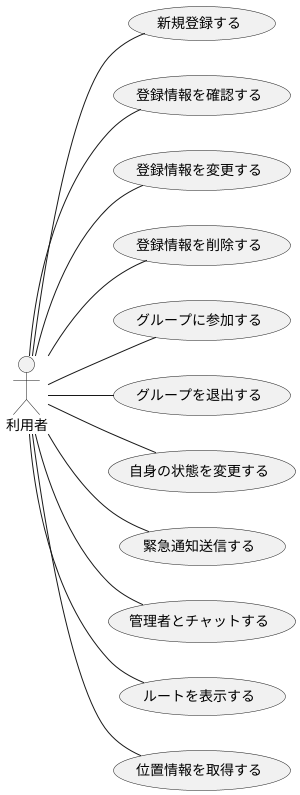 @startuml ユースケース

left to right direction
actor 利用者

利用者 -- (新規登録する)
利用者 -- (登録情報を確認する)
利用者 -- (登録情報を変更する)
利用者 -- (登録情報を削除する)
利用者 -- (グループに参加する)
利用者 -- (グループを退出する)
利用者 -- (自身の状態を変更する)
利用者 -- (緊急通知送信する)
利用者 -- (管理者とチャットする)
利用者 -- (ルートを表示する)
利用者 -- (位置情報を取得する)

@enduml